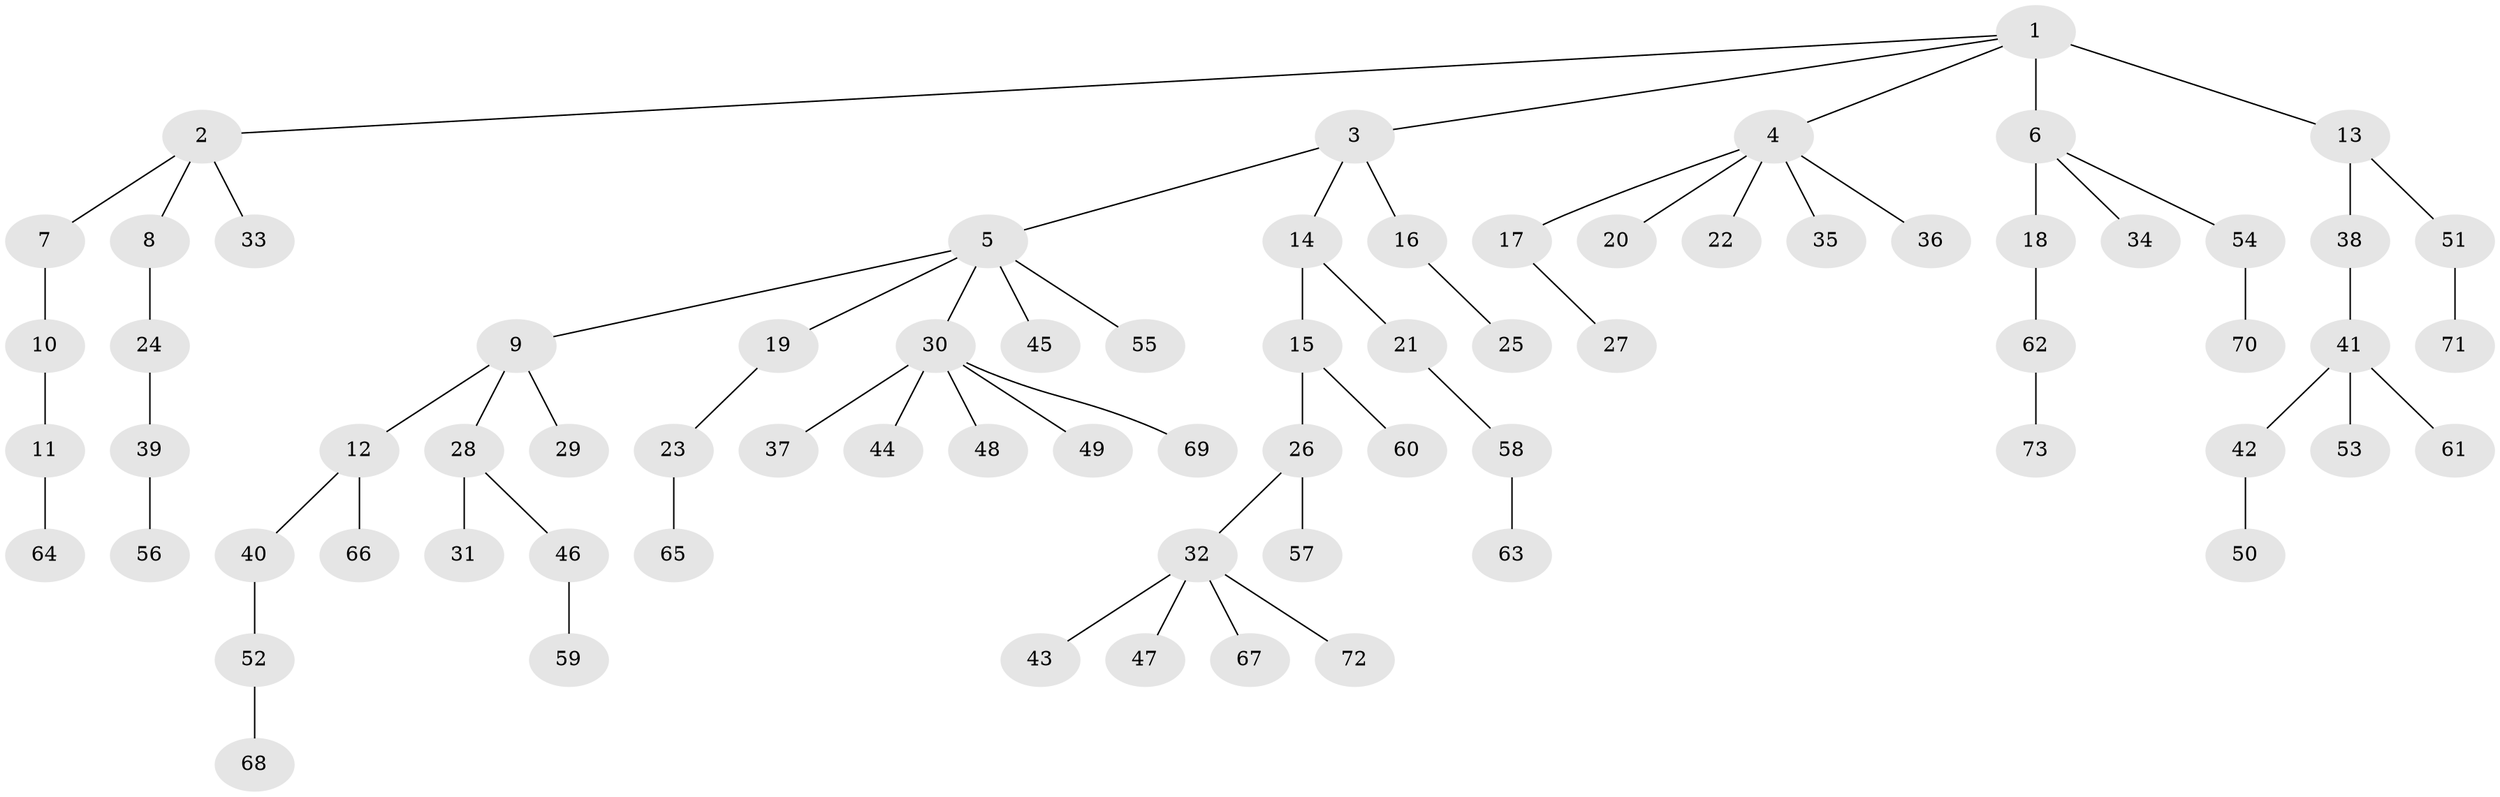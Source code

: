 // original degree distribution, {5: 0.04827586206896552, 7: 0.020689655172413793, 8: 0.006896551724137931, 3: 0.1310344827586207, 2: 0.21379310344827587, 4: 0.04827586206896552, 1: 0.5310344827586206}
// Generated by graph-tools (version 1.1) at 2025/36/03/09/25 02:36:37]
// undirected, 73 vertices, 72 edges
graph export_dot {
graph [start="1"]
  node [color=gray90,style=filled];
  1;
  2;
  3;
  4;
  5;
  6;
  7;
  8;
  9;
  10;
  11;
  12;
  13;
  14;
  15;
  16;
  17;
  18;
  19;
  20;
  21;
  22;
  23;
  24;
  25;
  26;
  27;
  28;
  29;
  30;
  31;
  32;
  33;
  34;
  35;
  36;
  37;
  38;
  39;
  40;
  41;
  42;
  43;
  44;
  45;
  46;
  47;
  48;
  49;
  50;
  51;
  52;
  53;
  54;
  55;
  56;
  57;
  58;
  59;
  60;
  61;
  62;
  63;
  64;
  65;
  66;
  67;
  68;
  69;
  70;
  71;
  72;
  73;
  1 -- 2 [weight=1.0];
  1 -- 3 [weight=1.0];
  1 -- 4 [weight=1.0];
  1 -- 6 [weight=4.0];
  1 -- 13 [weight=1.0];
  2 -- 7 [weight=1.0];
  2 -- 8 [weight=1.0];
  2 -- 33 [weight=1.0];
  3 -- 5 [weight=1.0];
  3 -- 14 [weight=1.0];
  3 -- 16 [weight=1.0];
  4 -- 17 [weight=1.0];
  4 -- 20 [weight=1.0];
  4 -- 22 [weight=1.0];
  4 -- 35 [weight=1.0];
  4 -- 36 [weight=1.0];
  5 -- 9 [weight=1.0];
  5 -- 19 [weight=1.0];
  5 -- 30 [weight=1.0];
  5 -- 45 [weight=1.0];
  5 -- 55 [weight=1.0];
  6 -- 18 [weight=1.0];
  6 -- 34 [weight=1.0];
  6 -- 54 [weight=1.0];
  7 -- 10 [weight=1.0];
  8 -- 24 [weight=2.0];
  9 -- 12 [weight=1.0];
  9 -- 28 [weight=1.0];
  9 -- 29 [weight=1.0];
  10 -- 11 [weight=1.0];
  11 -- 64 [weight=1.0];
  12 -- 40 [weight=1.0];
  12 -- 66 [weight=1.0];
  13 -- 38 [weight=1.0];
  13 -- 51 [weight=1.0];
  14 -- 15 [weight=2.0];
  14 -- 21 [weight=1.0];
  15 -- 26 [weight=1.0];
  15 -- 60 [weight=1.0];
  16 -- 25 [weight=1.0];
  17 -- 27 [weight=1.0];
  18 -- 62 [weight=1.0];
  19 -- 23 [weight=1.0];
  21 -- 58 [weight=1.0];
  23 -- 65 [weight=1.0];
  24 -- 39 [weight=1.0];
  26 -- 32 [weight=1.0];
  26 -- 57 [weight=2.0];
  28 -- 31 [weight=1.0];
  28 -- 46 [weight=1.0];
  30 -- 37 [weight=1.0];
  30 -- 44 [weight=1.0];
  30 -- 48 [weight=1.0];
  30 -- 49 [weight=1.0];
  30 -- 69 [weight=1.0];
  32 -- 43 [weight=1.0];
  32 -- 47 [weight=1.0];
  32 -- 67 [weight=1.0];
  32 -- 72 [weight=1.0];
  38 -- 41 [weight=1.0];
  39 -- 56 [weight=1.0];
  40 -- 52 [weight=1.0];
  41 -- 42 [weight=1.0];
  41 -- 53 [weight=1.0];
  41 -- 61 [weight=1.0];
  42 -- 50 [weight=1.0];
  46 -- 59 [weight=1.0];
  51 -- 71 [weight=1.0];
  52 -- 68 [weight=2.0];
  54 -- 70 [weight=1.0];
  58 -- 63 [weight=1.0];
  62 -- 73 [weight=1.0];
}
